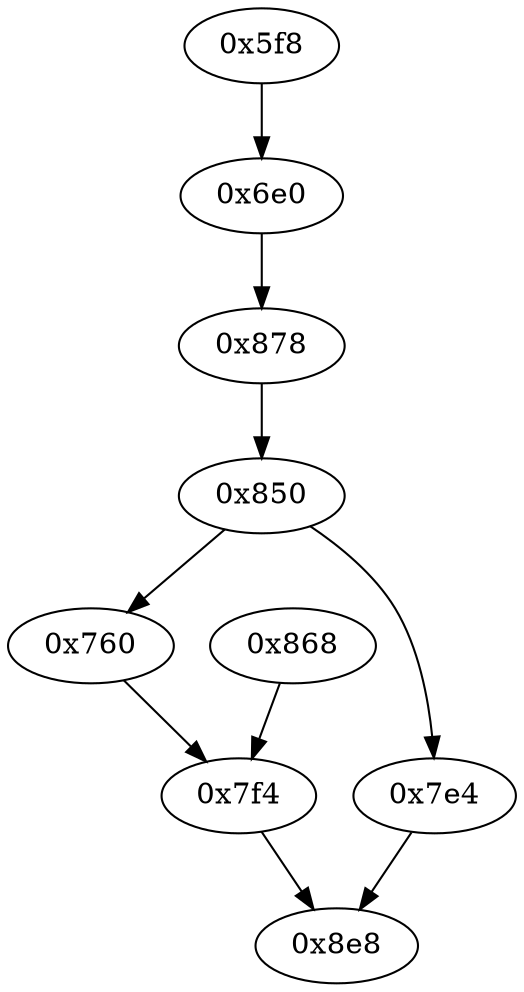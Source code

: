 strict digraph "" {
	"0x760"	 [opcode="[u'ldr', u'mov', u'ldr', u'ldr', u'add', u'sub', u'sub', u'mul', u'mov', u'eor', u'and', u'ldr', u'mov', u'ldr', u'cmp', u'mov', \
u'teq', u'mov', u'mov', u'cmp', u'mov', u'mov', u'cmp', u'mov', u'b']"];
	"0x7f4"	 [opcode="[u'ldr', u'bl', u'ldr', u'mov', u'ldr', u'ldr', u'ldr', u'ldr', u'cmp', u'mov', u'add', u'sub', u'sub', u'mul', u'mvn', u'mov', \
u'orr', u'ldr', u'cmn', u'mov', u'teq', u'mov', u'b']"];
	"0x760" -> "0x7f4";
	"0x7e4"	 [opcode="[u'ldr', u'bl', u'mov', u'b']"];
	"0x8e8"	 [opcode="[u'mov', u'sub', u'pop']"];
	"0x7e4" -> "0x8e8";
	"0x850"	 [opcode="[u'ldrb', u'ldr', u'ldr', u'cmp', u'mov', u'b']"];
	"0x850" -> "0x760";
	"0x850" -> "0x7e4";
	"0x7f4" -> "0x8e8";
	"0x6e0"	 [opcode="[u'ldrb', u'ldrb', u'mov', u'cmp', u'mov', u'cmp', u'mov', u'teq', u'mov', u'b']"];
	"0x878"	 [opcode="[u'ldr', u'mov', u'ldr', u'ldrsb', u'cmp', u'mov', u'mov', u'strb', u'ldr', u'ldr', u'ldr', u'ldr', u'ldr', u'cmp', u'mov', u'add', \
u'sub', u'sub', u'mul', u'mvn', u'mov', u'orr', u'ldr', u'cmn', u'mov', u'teq', u'mov', u'b']"];
	"0x6e0" -> "0x878";
	"0x878" -> "0x850";
	"0x5f8"	 [opcode="[u'push', u'add', u'sub', u'ldr', u'str', u'mvn', u'ldr', u'sub', u'mul', u'mov', u'eor', u'tst', u'ldr', u'mov', u'mov', u'strb', \
u'ldr', u'cmp', u'mov', u'strb', u'ldr', u'ldr', u'ldr', u'ldr', u'ldr', u'ldr', u'ldr', u'add', u'str', u'ldr', u'add', u'str', \
u'ldr', u'add', u'str', u'b']"];
	"0x5f8" -> "0x6e0";
	"0x868"	 [opcode="[u'ldr', u'bl', u'mov', u'b']"];
	"0x868" -> "0x7f4";
}
